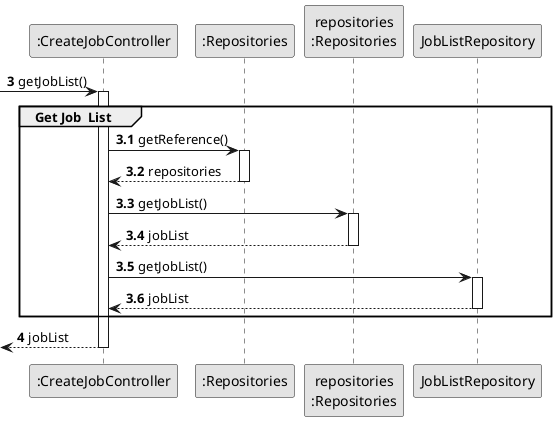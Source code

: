 @startuml
skinparam monochrome true
skinparam packageStyle rectangle
skinparam shadowing false

autonumber

'hide footbox

participant ":CreateJobController" as CTRL
participant ":Repositories" as RepositorySingleton
participant "repositories\n:Repositories" as PLAT
'participant "jobListRepository:\nTaskCategoryRepository" as TaskCategoryRepository

autonumber 3

 -> CTRL : getJobList()
autonumber 3.1
activate CTRL
    group Get Job  List


            CTRL -> RepositorySingleton : getReference()
            activate RepositorySingleton

                RepositorySingleton --> CTRL: repositories
            deactivate RepositorySingleton

            CTRL -> PLAT : getJobList()
            activate PLAT

                PLAT --> CTRL: jobList
            deactivate PLAT

            CTRL -> JobListRepository : getJobList()
            activate JobListRepository

                JobListRepository --> CTRL : jobList
            deactivate JobListRepository


    end
    autonumber 4
    <-- CTRL  : jobList
deactivate CTRL


@enduml